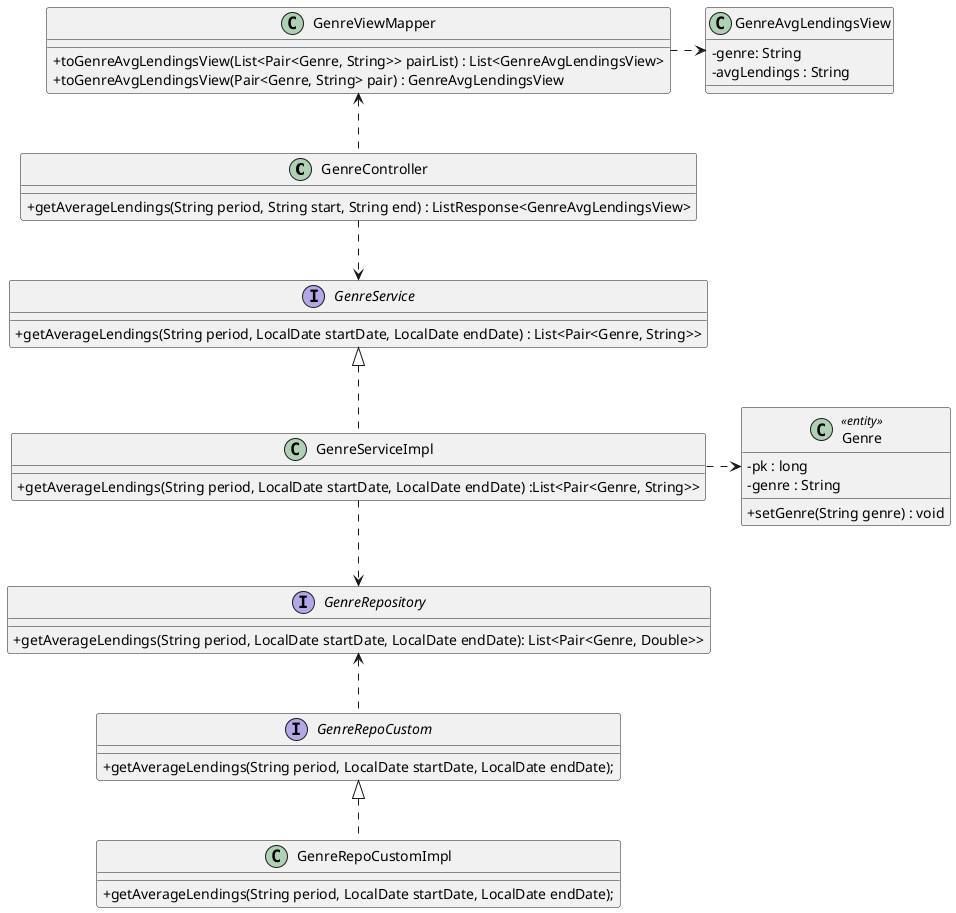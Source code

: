 @startuml

'hide circle
skinparam classAttributeIconSize 0

class GenreController {
    + getAverageLendings(String period, String start, String end) : ListResponse<GenreAvgLendingsView>
}

interface GenreRepoCustom {
    + getAverageLendings(String period, LocalDate startDate, LocalDate endDate);
}

class GenreRepoCustomImpl implements GenreRepoCustom {
    + getAverageLendings(String period, LocalDate startDate, LocalDate endDate);
}

interface GenreRepository {
    + getAverageLendings(String period, LocalDate startDate, LocalDate endDate): List<Pair<Genre, Double>>
}



interface GenreService {
    + getAverageLendings(String period, LocalDate startDate, LocalDate endDate) : List<Pair<Genre, String>>
}

class GenreServiceImpl implements GenreService{
    + getAverageLendings(String period, LocalDate startDate, LocalDate endDate) :List<Pair<Genre, String>>

}

class Genre <<entity>>{
    - pk : long
    - genre : String
    + setGenre(String genre) : void
}

class GenreViewMapper{
    + toGenreAvgLendingsView(List<Pair<Genre, String>> pairList) : List<GenreAvgLendingsView>
    + toGenreAvgLendingsView(Pair<Genre, String> pair) : GenreAvgLendingsView
}

class GenreAvgLendingsView{
    - genre: String
    - avgLendings : String
}

GenreServiceImpl .right.> Genre

GenreController ..> GenreService
GenreServiceImpl .down.> GenreRepository

GenreController .up.> GenreViewMapper
GenreViewMapper .right.> GenreAvgLendingsView

GenreRepoCustom .up.> GenreRepository

@enduml